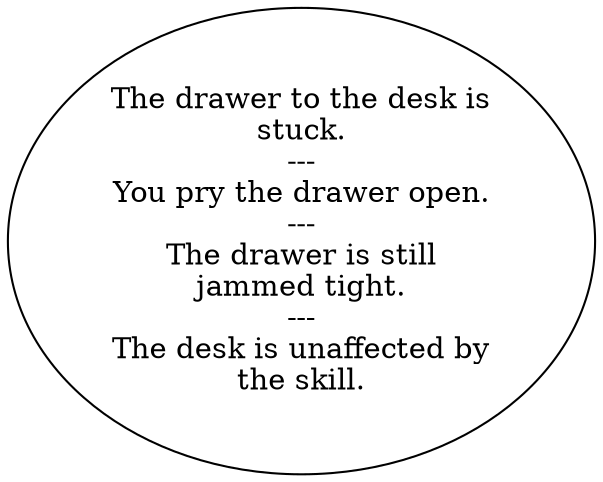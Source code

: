 digraph GLOWDESK {
  "start" [style=filled       fillcolor="#FFFFFF"       color="#000000"]
  "start" [label="The drawer to the desk is\nstuck.\n---\nYou pry the drawer open.\n---\nThe drawer is still\njammed tight.\n---\nThe desk is unaffected by\nthe skill."]
}